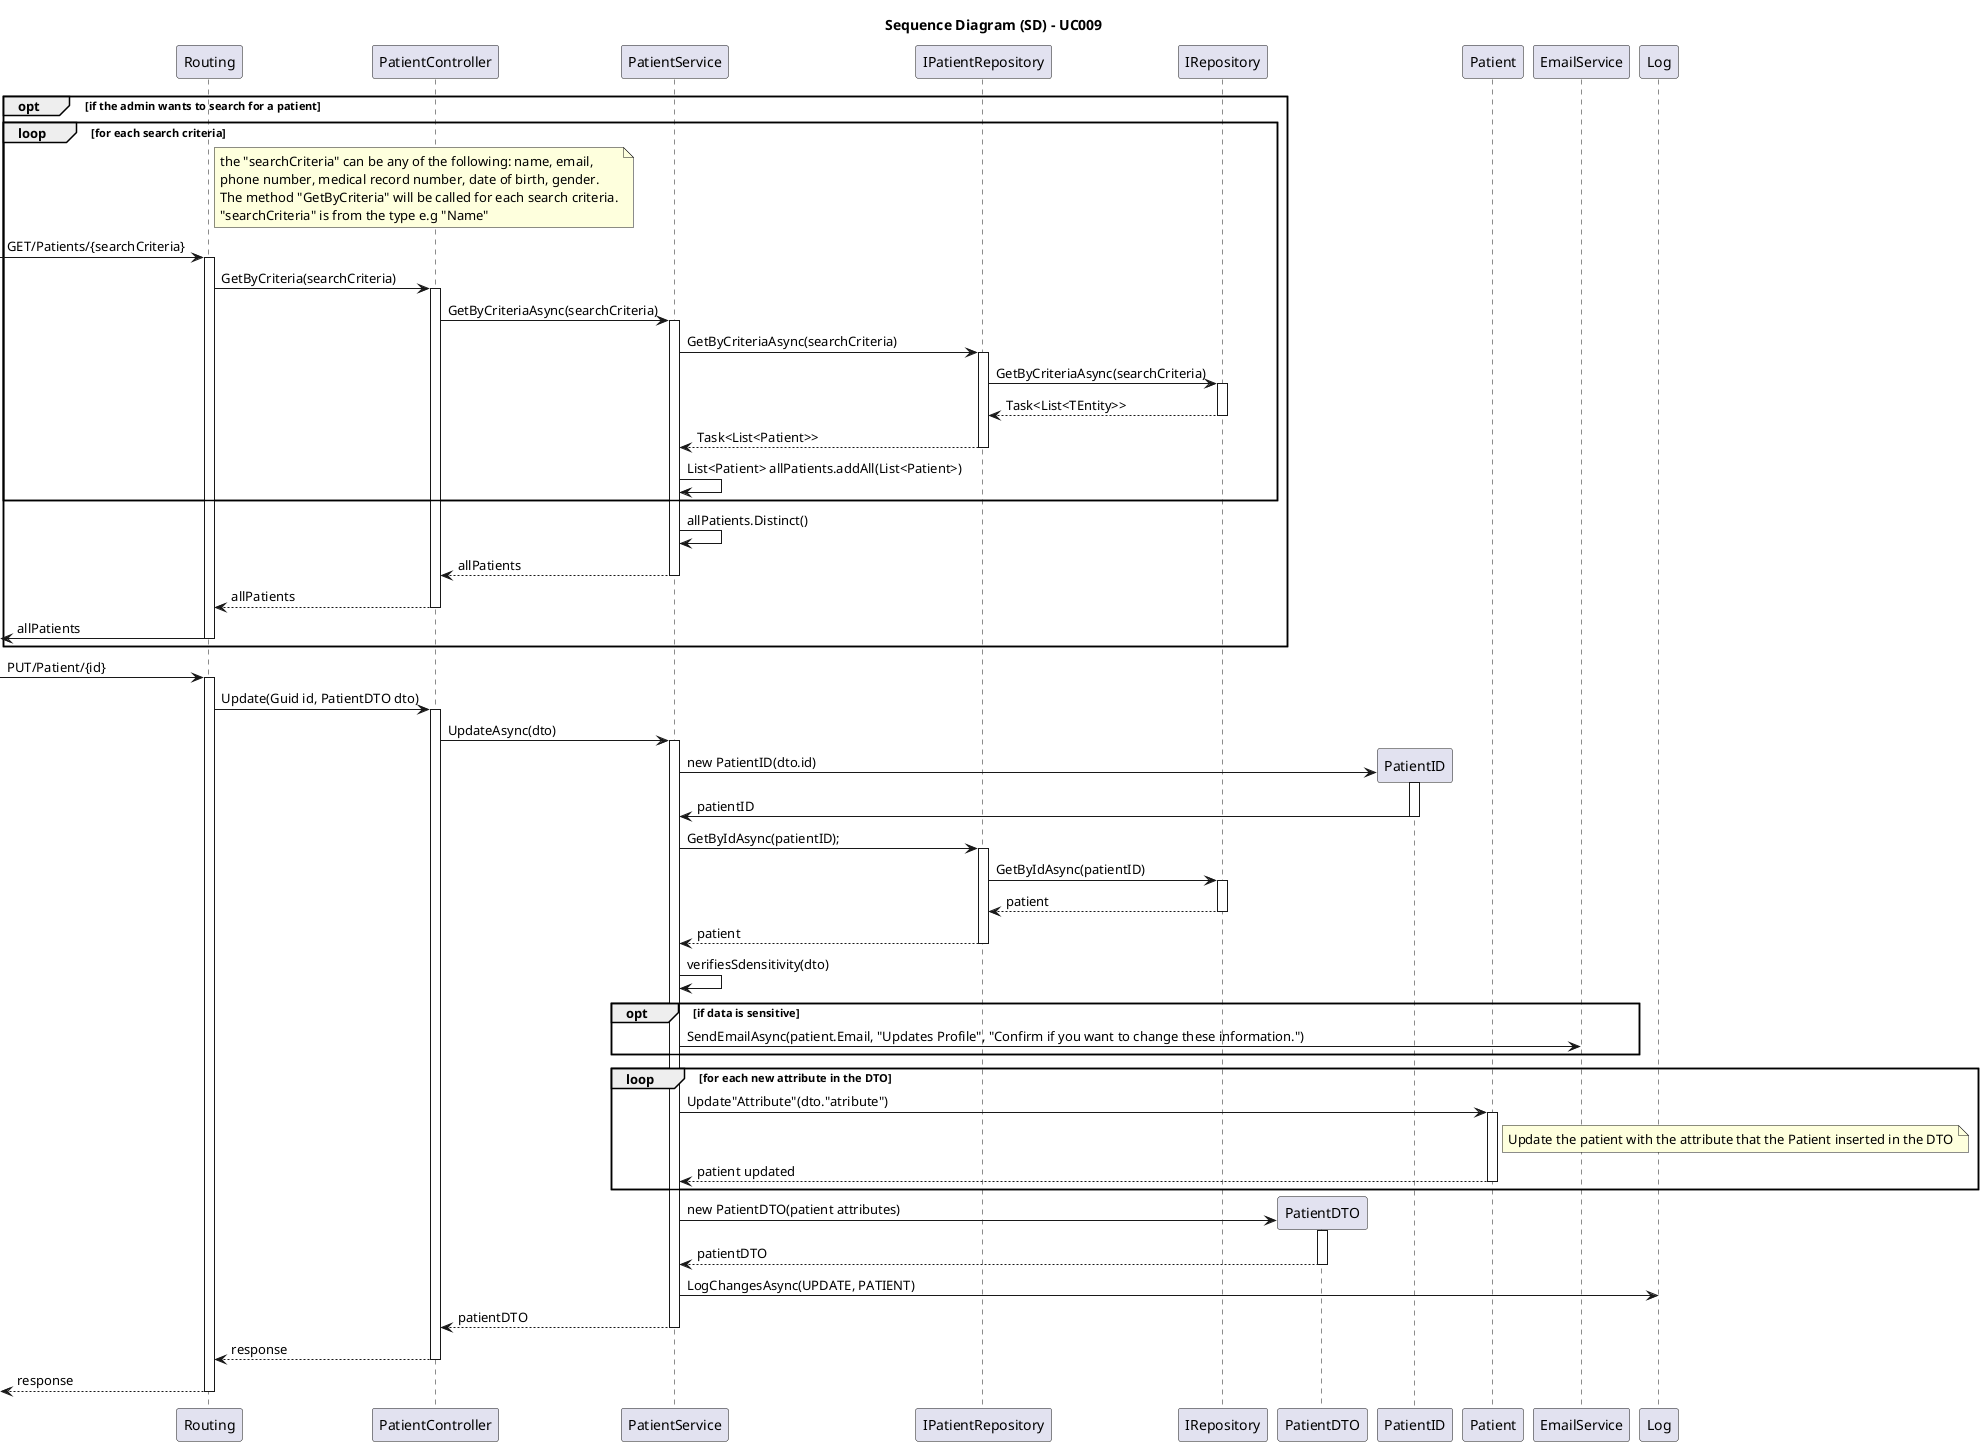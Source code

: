 @startuml
skinparam packageStyle rectangle
skinparam shadowing false
skinparam linetype polyline

skinparam classAttributeIconSize 0

title Sequence Diagram (SD) - UC009


participant "Routing" as Routing 
participant "PatientController" as Controller
participant "PatientService" as Service
participant "IPatientRepository" as IPatientRepository
participant "IRepository" as IRepository
participant "PatientDTO" as PatientDTO
participant "PatientID" as PatientID
participant "Patient" as Patient
participant "EmailService" as EmailService
participant "Log" as Log

opt if the admin wants to search for a patient 

    loop for each search criteria

      note right of Routing
        the "searchCriteria" can be any of the following: name, email, 
        phone number, medical record number, date of birth, gender.
        The method "GetByCriteria" will be called for each search criteria.
        "searchCriteria" is from the type e.g "Name"
      end note

      -> Routing: GET/Patients/{searchCriteria}
      activate Routing

        Routing -> Controller: GetByCriteria(searchCriteria)
        activate Controller

          Controller -> Service: GetByCriteriaAsync(searchCriteria)
          activate Service

            Service -> IPatientRepository: GetByCriteriaAsync(searchCriteria)
            activate IPatientRepository

              IPatientRepository -> IRepository: GetByCriteriaAsync(searchCriteria)
              activate IRepository

                  IRepository --> IPatientRepository: Task<List<TEntity>>
              deactivate IRepository

              IPatientRepository --> Service: Task<List<Patient>>
            deactivate IPatientRepository

            Service -> Service: List<Patient> allPatients.addAll(List<Patient>)
    end

            Service -> Service: allPatients.Distinct()

            Service --> Controller: allPatients
          deactivate Service

          Controller --> Routing: allPatients
        deactivate Controller

        <- Routing : allPatients
      deactivate Routing

end opt

-> Routing: PUT/Patient/{id}
activate Routing

    Routing -> Controller: Update(Guid id, PatientDTO dto)
    activate Controller
    
        Controller -> Service: UpdateAsync(dto)
        activate Service
            
            Service -> PatientID**:  new PatientID(dto.id)
            activate PatientID

                PatientID -> Service: patientID
            deactivate PatientID

            Service -> IPatientRepository: GetByIdAsync(patientID);
            activate IPatientRepository

                IPatientRepository -> IRepository: GetByIdAsync(patientID)
                activate IRepository

                    IRepository --> IPatientRepository: patient
                deactivate IRepository

                IPatientRepository --> Service: patient
            deactivate IPatientRepository

            Service -> Service: verifiesSdensitivity(dto)

            opt if data is sensitive

                Service -> EmailService: SendEmailAsync(patient.Email, "Updates Profile", "Confirm if you want to change these information.")

            end
            loop for each new attribute in the DTO
                Service -> Patient: Update"Attribute"(dto."atribute")
                activate Patient
                    note right of Patient : Update the patient with the attribute that the Patient inserted in the DTO

                    Patient --> Service: patient updated
                deactivate Patient    
            end

            Service -> PatientDTO**: new PatientDTO(patient attributes) 
            activate PatientDTO

                PatientDTO --> Service: patientDTO
            deactivate PatientDTO

            Service -> Log: LogChangesAsync(UPDATE, PATIENT)

            Service --> Controller: patientDTO
        deactivate Service

        Controller --> Routing: response
    deactivate Controller

    <-- Routing: response
deactivate Routing

@enduml